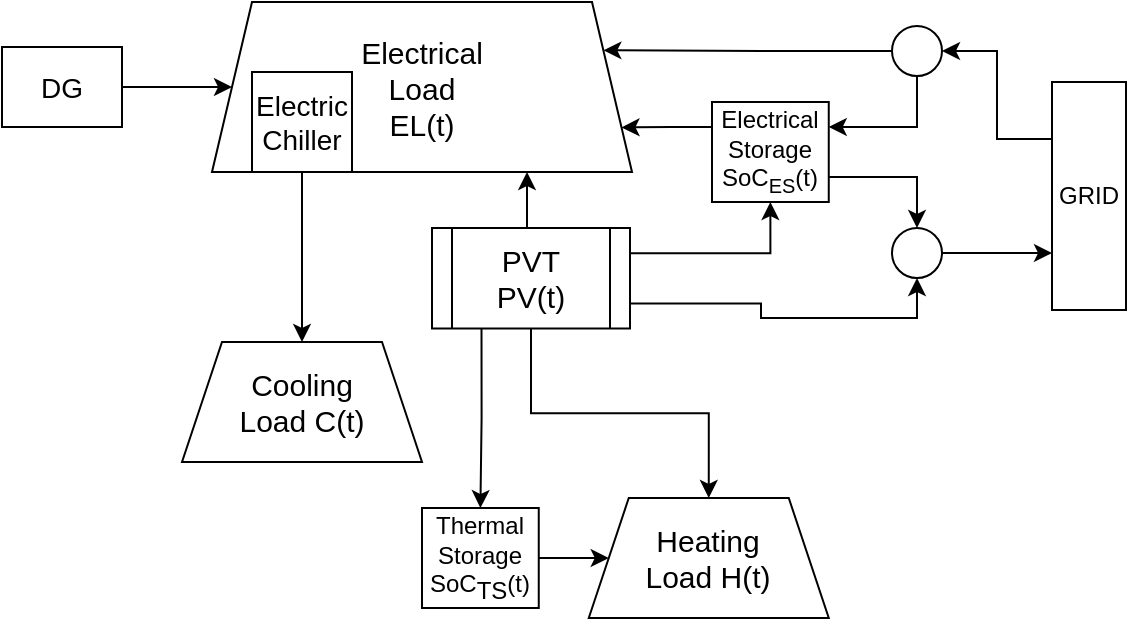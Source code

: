 <mxfile version="14.1.9" type="github">
  <diagram id="05P3EtJSHdNtM1MA3jFJ" name="Page-1">
    <mxGraphModel dx="738" dy="375" grid="1" gridSize="10" guides="1" tooltips="1" connect="1" arrows="1" fold="1" page="1" pageScale="1" pageWidth="850" pageHeight="1100" math="0" shadow="0">
      <root>
        <mxCell id="0" />
        <mxCell id="1" parent="0" />
        <mxCell id="sACkI0Q_xZ0Zvb8qSm-h-85" style="edgeStyle=orthogonalEdgeStyle;rounded=0;orthogonalLoop=1;jettySize=auto;html=1;exitX=0.5;exitY=0;exitDx=0;exitDy=0;entryX=0.75;entryY=1;entryDx=0;entryDy=0;" edge="1" parent="1" source="sACkI0Q_xZ0Zvb8qSm-h-43" target="sACkI0Q_xZ0Zvb8qSm-h-45">
          <mxGeometry relative="1" as="geometry" />
        </mxCell>
        <mxCell id="sACkI0Q_xZ0Zvb8qSm-h-86" style="edgeStyle=orthogonalEdgeStyle;rounded=0;orthogonalLoop=1;jettySize=auto;html=1;exitX=1;exitY=0.75;exitDx=0;exitDy=0;entryX=0.5;entryY=1;entryDx=0;entryDy=0;" edge="1" parent="1" source="sACkI0Q_xZ0Zvb8qSm-h-43" target="sACkI0Q_xZ0Zvb8qSm-h-50">
          <mxGeometry relative="1" as="geometry" />
        </mxCell>
        <mxCell id="sACkI0Q_xZ0Zvb8qSm-h-87" style="edgeStyle=orthogonalEdgeStyle;rounded=0;orthogonalLoop=1;jettySize=auto;html=1;exitX=1;exitY=0.25;exitDx=0;exitDy=0;entryX=0.5;entryY=1;entryDx=0;entryDy=0;" edge="1" parent="1" source="sACkI0Q_xZ0Zvb8qSm-h-43" target="sACkI0Q_xZ0Zvb8qSm-h-54">
          <mxGeometry relative="1" as="geometry" />
        </mxCell>
        <mxCell id="sACkI0Q_xZ0Zvb8qSm-h-90" style="edgeStyle=orthogonalEdgeStyle;rounded=0;orthogonalLoop=1;jettySize=auto;html=1;exitX=0.5;exitY=1;exitDx=0;exitDy=0;entryX=0.5;entryY=0;entryDx=0;entryDy=0;" edge="1" parent="1" source="sACkI0Q_xZ0Zvb8qSm-h-43" target="sACkI0Q_xZ0Zvb8qSm-h-55">
          <mxGeometry relative="1" as="geometry" />
        </mxCell>
        <mxCell id="sACkI0Q_xZ0Zvb8qSm-h-91" style="edgeStyle=orthogonalEdgeStyle;rounded=0;orthogonalLoop=1;jettySize=auto;html=1;exitX=0.25;exitY=1;exitDx=0;exitDy=0;" edge="1" parent="1" source="sACkI0Q_xZ0Zvb8qSm-h-43" target="sACkI0Q_xZ0Zvb8qSm-h-53">
          <mxGeometry relative="1" as="geometry" />
        </mxCell>
        <mxCell id="sACkI0Q_xZ0Zvb8qSm-h-43" value="PVT&lt;br&gt;PV(t)" style="shape=process;whiteSpace=wrap;html=1;backgroundOutline=1;fontSize=15;" vertex="1" parent="1">
          <mxGeometry x="610" y="733" width="99" height="50.25" as="geometry" />
        </mxCell>
        <mxCell id="sACkI0Q_xZ0Zvb8qSm-h-71" style="edgeStyle=orthogonalEdgeStyle;rounded=0;orthogonalLoop=1;jettySize=auto;html=1;entryX=0;entryY=0.5;entryDx=0;entryDy=0;" edge="1" parent="1" source="sACkI0Q_xZ0Zvb8qSm-h-44" target="sACkI0Q_xZ0Zvb8qSm-h-45">
          <mxGeometry relative="1" as="geometry" />
        </mxCell>
        <mxCell id="sACkI0Q_xZ0Zvb8qSm-h-44" value="DG" style="rounded=0;whiteSpace=wrap;html=1;fontSize=14;" vertex="1" parent="1">
          <mxGeometry x="395" y="642.5" width="60" height="40" as="geometry" />
        </mxCell>
        <mxCell id="sACkI0Q_xZ0Zvb8qSm-h-45" value="Electrical &lt;br&gt;Load&lt;br&gt;EL(t)" style="shape=trapezoid;perimeter=trapezoidPerimeter;whiteSpace=wrap;html=1;fixedSize=1;fontSize=15;" vertex="1" parent="1">
          <mxGeometry x="500" y="620" width="210" height="85" as="geometry" />
        </mxCell>
        <mxCell id="sACkI0Q_xZ0Zvb8qSm-h-89" style="edgeStyle=orthogonalEdgeStyle;rounded=0;orthogonalLoop=1;jettySize=auto;html=1;exitX=0.5;exitY=1;exitDx=0;exitDy=0;entryX=0.5;entryY=0;entryDx=0;entryDy=0;" edge="1" parent="1" source="sACkI0Q_xZ0Zvb8qSm-h-46" target="sACkI0Q_xZ0Zvb8qSm-h-51">
          <mxGeometry relative="1" as="geometry" />
        </mxCell>
        <mxCell id="sACkI0Q_xZ0Zvb8qSm-h-46" value="Electric&lt;br&gt;Chiller" style="whiteSpace=wrap;html=1;aspect=fixed;fontSize=14;" vertex="1" parent="1">
          <mxGeometry x="520" y="655" width="50" height="50" as="geometry" />
        </mxCell>
        <mxCell id="sACkI0Q_xZ0Zvb8qSm-h-62" style="edgeStyle=orthogonalEdgeStyle;rounded=0;orthogonalLoop=1;jettySize=auto;html=1;exitX=0;exitY=0.25;exitDx=0;exitDy=0;entryX=1;entryY=0.5;entryDx=0;entryDy=0;" edge="1" parent="1" source="sACkI0Q_xZ0Zvb8qSm-h-48" target="sACkI0Q_xZ0Zvb8qSm-h-49">
          <mxGeometry relative="1" as="geometry" />
        </mxCell>
        <mxCell id="sACkI0Q_xZ0Zvb8qSm-h-48" value="GRID" style="rounded=0;whiteSpace=wrap;html=1;fontSize=12;" vertex="1" parent="1">
          <mxGeometry x="920" y="660" width="37" height="114" as="geometry" />
        </mxCell>
        <mxCell id="sACkI0Q_xZ0Zvb8qSm-h-63" style="edgeStyle=orthogonalEdgeStyle;rounded=0;orthogonalLoop=1;jettySize=auto;html=1;entryX=1;entryY=0.25;entryDx=0;entryDy=0;" edge="1" parent="1" source="sACkI0Q_xZ0Zvb8qSm-h-49" target="sACkI0Q_xZ0Zvb8qSm-h-45">
          <mxGeometry relative="1" as="geometry" />
        </mxCell>
        <mxCell id="sACkI0Q_xZ0Zvb8qSm-h-88" style="edgeStyle=orthogonalEdgeStyle;rounded=0;orthogonalLoop=1;jettySize=auto;html=1;exitX=0.5;exitY=1;exitDx=0;exitDy=0;entryX=1;entryY=0.25;entryDx=0;entryDy=0;" edge="1" parent="1" source="sACkI0Q_xZ0Zvb8qSm-h-49" target="sACkI0Q_xZ0Zvb8qSm-h-54">
          <mxGeometry relative="1" as="geometry" />
        </mxCell>
        <mxCell id="sACkI0Q_xZ0Zvb8qSm-h-49" value="" style="ellipse;whiteSpace=wrap;html=1;aspect=fixed;" vertex="1" parent="1">
          <mxGeometry x="840" y="632" width="25" height="25" as="geometry" />
        </mxCell>
        <mxCell id="sACkI0Q_xZ0Zvb8qSm-h-66" style="edgeStyle=orthogonalEdgeStyle;rounded=0;orthogonalLoop=1;jettySize=auto;html=1;exitX=1;exitY=0.5;exitDx=0;exitDy=0;entryX=0;entryY=0.75;entryDx=0;entryDy=0;" edge="1" parent="1" source="sACkI0Q_xZ0Zvb8qSm-h-50" target="sACkI0Q_xZ0Zvb8qSm-h-48">
          <mxGeometry relative="1" as="geometry" />
        </mxCell>
        <mxCell id="sACkI0Q_xZ0Zvb8qSm-h-50" value="" style="ellipse;whiteSpace=wrap;html=1;aspect=fixed;" vertex="1" parent="1">
          <mxGeometry x="840" y="733" width="25" height="25" as="geometry" />
        </mxCell>
        <mxCell id="sACkI0Q_xZ0Zvb8qSm-h-51" value="Cooling&lt;br&gt;Load C(t)" style="shape=trapezoid;perimeter=trapezoidPerimeter;whiteSpace=wrap;html=1;fixedSize=1;fontSize=15;" vertex="1" parent="1">
          <mxGeometry x="485" y="790" width="120" height="60" as="geometry" />
        </mxCell>
        <mxCell id="sACkI0Q_xZ0Zvb8qSm-h-92" value="" style="edgeStyle=orthogonalEdgeStyle;rounded=0;orthogonalLoop=1;jettySize=auto;html=1;" edge="1" parent="1" source="sACkI0Q_xZ0Zvb8qSm-h-53" target="sACkI0Q_xZ0Zvb8qSm-h-55">
          <mxGeometry relative="1" as="geometry" />
        </mxCell>
        <mxCell id="sACkI0Q_xZ0Zvb8qSm-h-53" value="Thermal Storage&lt;br style=&quot;font-size: 12px;&quot;&gt;SoC&lt;sub style=&quot;font-size: 12px;&quot;&gt;TS&lt;/sub&gt;(t)" style="rounded=0;whiteSpace=wrap;html=1;fontSize=12;" vertex="1" parent="1">
          <mxGeometry x="605" y="873" width="58.38" height="50" as="geometry" />
        </mxCell>
        <mxCell id="sACkI0Q_xZ0Zvb8qSm-h-84" style="edgeStyle=orthogonalEdgeStyle;rounded=0;orthogonalLoop=1;jettySize=auto;html=1;exitX=0;exitY=0.25;exitDx=0;exitDy=0;entryX=1;entryY=0.75;entryDx=0;entryDy=0;" edge="1" parent="1" source="sACkI0Q_xZ0Zvb8qSm-h-54" target="sACkI0Q_xZ0Zvb8qSm-h-45">
          <mxGeometry relative="1" as="geometry" />
        </mxCell>
        <mxCell id="sACkI0Q_xZ0Zvb8qSm-h-54" value="Electrical Storage&lt;br&gt;SoC&lt;sub&gt;ES&lt;/sub&gt;(t)" style="rounded=0;whiteSpace=wrap;html=1;" vertex="1" parent="1">
          <mxGeometry x="750" y="670" width="58.38" height="50" as="geometry" />
        </mxCell>
        <mxCell id="sACkI0Q_xZ0Zvb8qSm-h-55" value="Heating&lt;br&gt;Load H(t)" style="shape=trapezoid;perimeter=trapezoidPerimeter;whiteSpace=wrap;html=1;fixedSize=1;fontSize=15;" vertex="1" parent="1">
          <mxGeometry x="688.38" y="868" width="120" height="60" as="geometry" />
        </mxCell>
        <mxCell id="sACkI0Q_xZ0Zvb8qSm-h-77" style="edgeStyle=orthogonalEdgeStyle;rounded=0;orthogonalLoop=1;jettySize=auto;html=1;exitX=1;exitY=0.75;exitDx=0;exitDy=0;entryX=0.5;entryY=0;entryDx=0;entryDy=0;" edge="1" parent="1" source="sACkI0Q_xZ0Zvb8qSm-h-54" target="sACkI0Q_xZ0Zvb8qSm-h-50">
          <mxGeometry relative="1" as="geometry">
            <mxPoint x="775.0" y="777.75" as="sourcePoint" />
          </mxGeometry>
        </mxCell>
      </root>
    </mxGraphModel>
  </diagram>
</mxfile>

